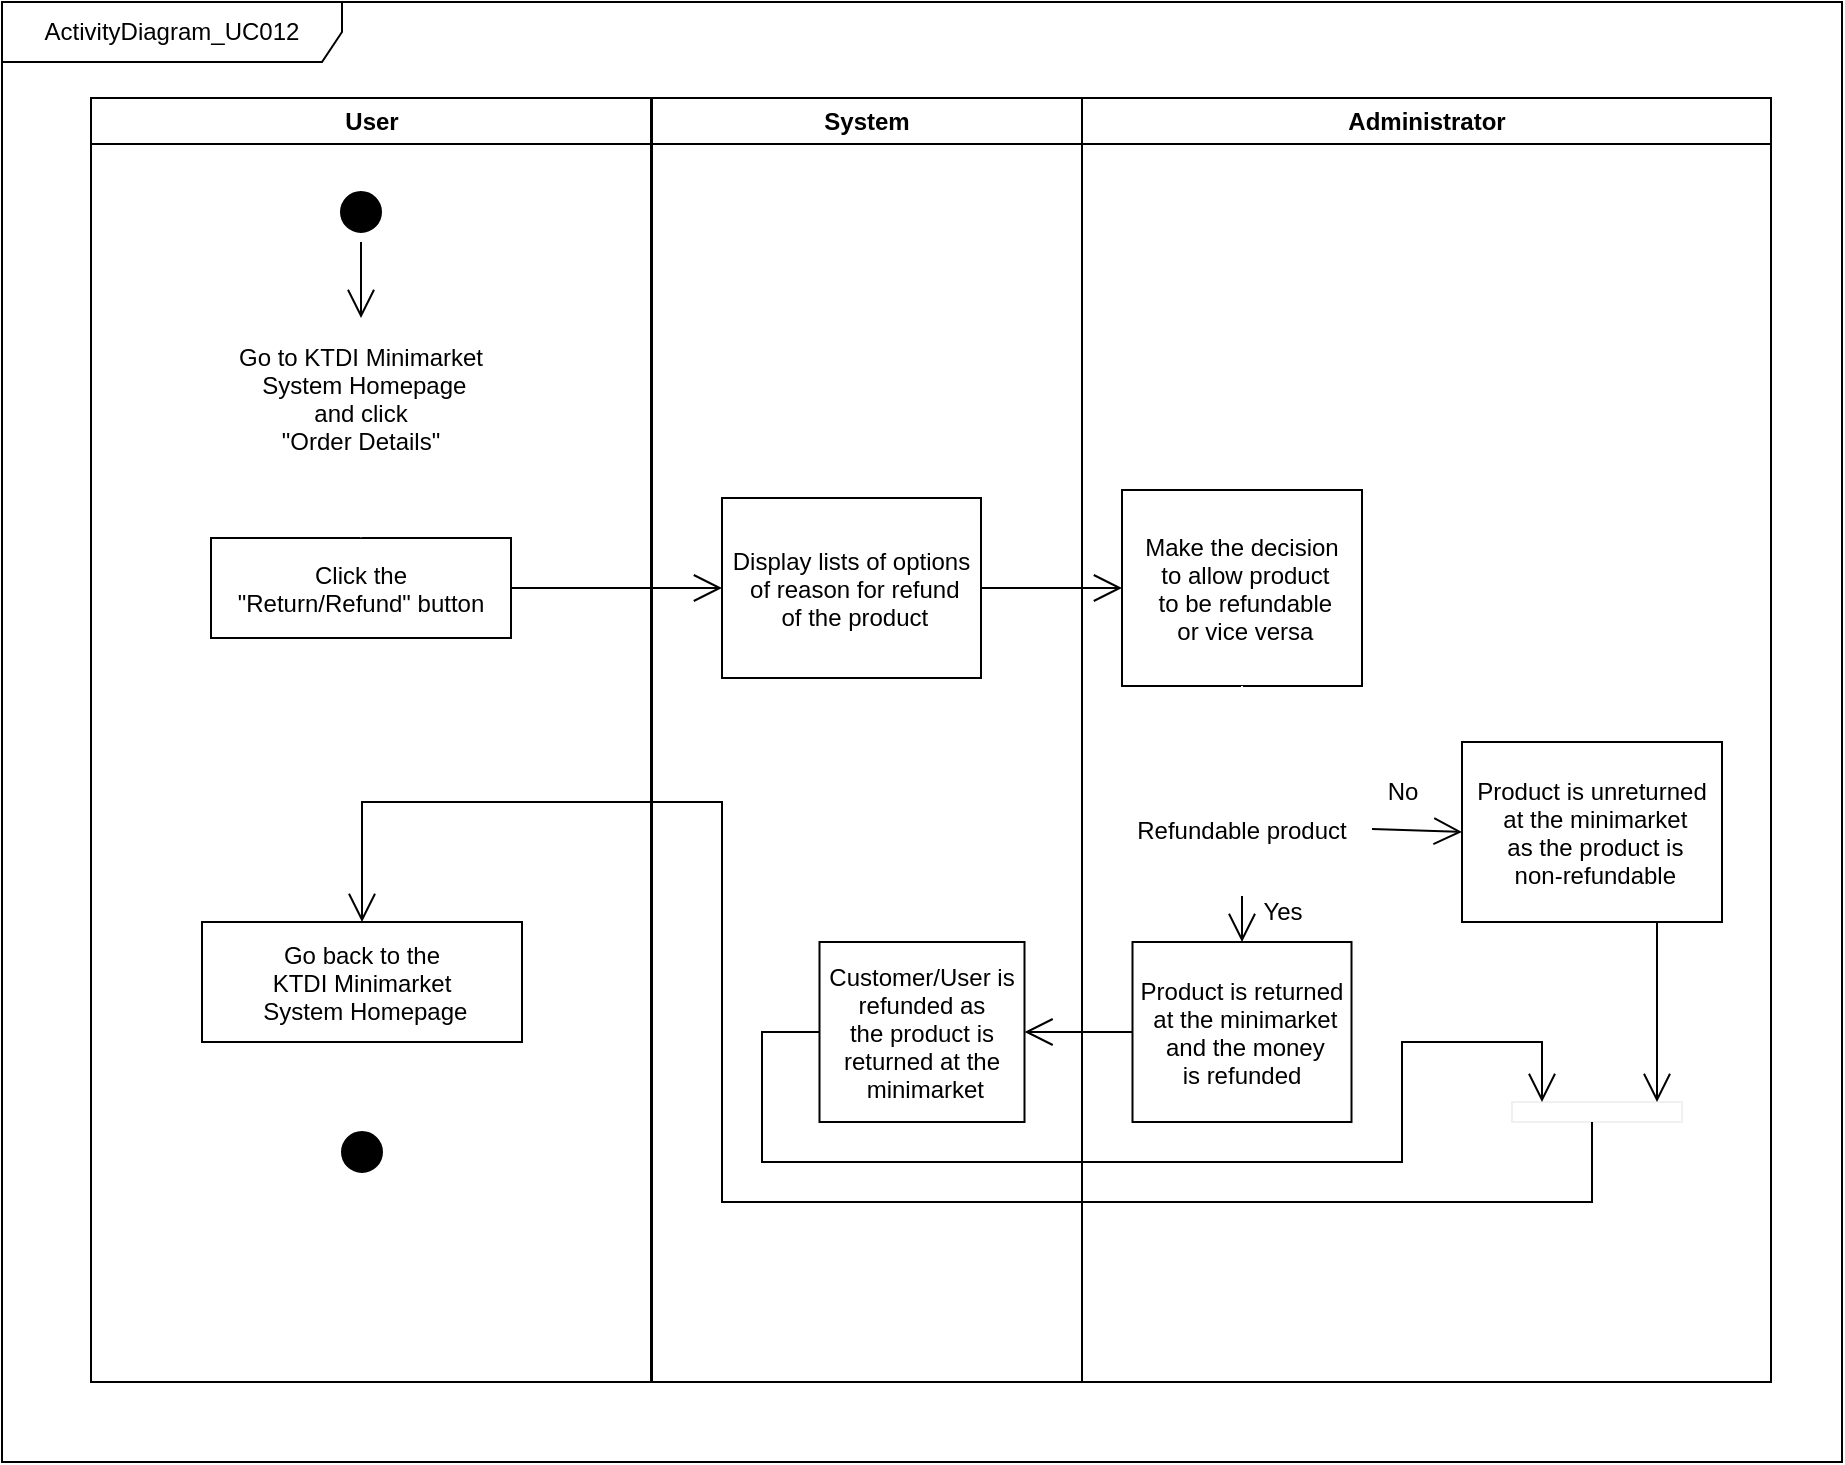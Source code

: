 <mxfile>
    <diagram name="Page-1" id="e7e014a7-5840-1c2e-5031-d8a46d1fe8dd">
        <mxGraphModel dx="832" dy="568" grid="1" gridSize="10" guides="1" tooltips="1" connect="1" arrows="1" fold="1" page="1" pageScale="1" pageWidth="1169" pageHeight="826" background="none" math="0" shadow="0">
            <root>
                <mxCell id="0"/>
                <mxCell id="1" parent="0"/>
                <mxCell id="2" value="User" style="swimlane;whiteSpace=wrap" parent="1" vertex="1">
                    <mxGeometry x="164.5" y="128" width="280" height="642" as="geometry"/>
                </mxCell>
                <mxCell id="5" value="" style="ellipse;shape=startState;fillColor=#000000;strokeColor=#FFFFFF;" parent="2" vertex="1">
                    <mxGeometry x="120" y="42" width="30" height="30" as="geometry"/>
                </mxCell>
                <mxCell id="7" value="Go to KTDI Minimarket&#10; System Homepage&#10;and click &#10;&quot;Order Details&quot;" style="strokeColor=#FFFFFF;" parent="2" vertex="1">
                    <mxGeometry x="60" y="110" width="150" height="80" as="geometry"/>
                </mxCell>
                <mxCell id="8" value="Click the&#10;&quot;Return/Refund&quot; button" style="" parent="2" vertex="1">
                    <mxGeometry x="60" y="220" width="150" height="50" as="geometry"/>
                </mxCell>
                <mxCell id="9" value="" style="endArrow=open;strokeColor=#FFFFFF;endFill=1;rounded=0" parent="2" source="7" target="8" edge="1">
                    <mxGeometry relative="1" as="geometry"/>
                </mxCell>
                <mxCell id="qjr2F4XpUvaXnPlqDPw9-71" value="" style="endArrow=open;endFill=1;endSize=12;html=1;rounded=0;exitX=0.5;exitY=1;exitDx=0;exitDy=0;" parent="2" source="5" target="7" edge="1">
                    <mxGeometry width="160" relative="1" as="geometry">
                        <mxPoint x="295.5" y="272" as="sourcePoint"/>
                        <mxPoint x="455.5" y="272" as="targetPoint"/>
                    </mxGeometry>
                </mxCell>
                <mxCell id="3" value="System" style="swimlane;whiteSpace=wrap" parent="1" vertex="1">
                    <mxGeometry x="445" y="128" width="215" height="642" as="geometry"/>
                </mxCell>
                <mxCell id="16" value="Display lists of options&#10; of reason for refund&#10; of the product" style="" parent="3" vertex="1">
                    <mxGeometry x="35" y="200" width="129.5" height="90" as="geometry"/>
                </mxCell>
                <mxCell id="4" value="Administrator" style="swimlane;whiteSpace=wrap" parent="1" vertex="1">
                    <mxGeometry x="660" y="128" width="344.5" height="642" as="geometry"/>
                </mxCell>
                <mxCell id="qjr2F4XpUvaXnPlqDPw9-41" value="&lt;font color=&quot;#000000&quot;&gt;ActivityDiagram_UC012&lt;/font&gt;" style="shape=umlFrame;whiteSpace=wrap;html=1;pointerEvents=0;width=170;height=30;fillColor=#FFFFFF;" parent="1" vertex="1">
                    <mxGeometry x="120" y="80" width="920" height="730" as="geometry"/>
                </mxCell>
                <mxCell id="15" value="Make the decision&#10; to allow product&#10; to be refundable&#10; or vice versa" style="" parent="1" vertex="1">
                    <mxGeometry x="680" y="324" width="120" height="98" as="geometry"/>
                </mxCell>
                <mxCell id="qjr2F4XpUvaXnPlqDPw9-49" value="" style="endArrow=open;endFill=1;endSize=12;html=1;rounded=0;entryX=0;entryY=0.5;entryDx=0;entryDy=0;exitX=1;exitY=0.5;exitDx=0;exitDy=0;" parent="1" source="16" target="15" edge="1">
                    <mxGeometry width="160" relative="1" as="geometry">
                        <mxPoint x="460" y="400" as="sourcePoint"/>
                        <mxPoint x="620" y="400" as="targetPoint"/>
                    </mxGeometry>
                </mxCell>
                <mxCell id="21" value="Refundable product" style="rhombus;fillColor=default;strokeColor=#FFFFFF;" parent="1" vertex="1">
                    <mxGeometry x="675" y="460" width="130" height="67" as="geometry"/>
                </mxCell>
                <mxCell id="24" value="" style="endArrow=open;strokeColor=#FFFFFF;endFill=1;rounded=0;exitX=0.5;exitY=1;exitDx=0;exitDy=0;entryX=0.5;entryY=0;entryDx=0;entryDy=0;" parent="1" source="15" target="21" edge="1">
                    <mxGeometry relative="1" as="geometry">
                        <mxPoint x="840" y="450" as="targetPoint"/>
                    </mxGeometry>
                </mxCell>
                <mxCell id="38" value="" style="ellipse;shape=endState;fillColor=#000000;strokeColor=#FFFFFF;" parent="1" vertex="1">
                    <mxGeometry x="285" y="640" width="30" height="30" as="geometry"/>
                </mxCell>
                <mxCell id="39" value="" style="endArrow=open;strokeColor=#FFFFFF;endFill=1;rounded=0" parent="1" source="33" target="38" edge="1">
                    <mxGeometry relative="1" as="geometry"/>
                </mxCell>
                <mxCell id="33" value="Go back to the&#10;KTDI Minimarket&#10; System Homepage" style="" parent="1" vertex="1">
                    <mxGeometry x="220" y="540" width="160" height="60" as="geometry"/>
                </mxCell>
                <mxCell id="qjr2F4XpUvaXnPlqDPw9-50" value="Product is returned&#10; at the minimarket&#10; and the money &#10;is refunded" style="" parent="1" vertex="1">
                    <mxGeometry x="685.25" y="550" width="109.5" height="90" as="geometry"/>
                </mxCell>
                <mxCell id="qjr2F4XpUvaXnPlqDPw9-52" value="Product is unreturned&#10; at the minimarket&#10; as the product is&#10; non-refundable" style="" parent="1" vertex="1">
                    <mxGeometry x="850" y="450" width="130" height="90" as="geometry"/>
                </mxCell>
                <mxCell id="qjr2F4XpUvaXnPlqDPw9-58" value="Yes" style="text;html=1;align=center;verticalAlign=middle;resizable=0;points=[];autosize=1;strokeColor=none;fillColor=none;" parent="1" vertex="1">
                    <mxGeometry x="740" y="520" width="40" height="30" as="geometry"/>
                </mxCell>
                <mxCell id="qjr2F4XpUvaXnPlqDPw9-60" value="" style="html=1;points=[];perimeter=orthogonalPerimeter;outlineConnect=0;targetShapes=umlLifeline;portConstraint=eastwest;newEdgeStyle={&quot;edgeStyle&quot;:&quot;elbowEdgeStyle&quot;,&quot;elbow&quot;:&quot;vertical&quot;,&quot;curved&quot;:0,&quot;rounded&quot;:0};strokeColor=#F0F0F0;fillColor=#FFFFFF;direction=south;" parent="1" vertex="1">
                    <mxGeometry x="875" y="630" width="85" height="10" as="geometry"/>
                </mxCell>
                <mxCell id="qjr2F4XpUvaXnPlqDPw9-64" value="" style="endArrow=open;endFill=1;endSize=12;html=1;rounded=0;entryX=1;entryY=0.5;entryDx=0;entryDy=0;exitX=0;exitY=0.5;exitDx=0;exitDy=0;" parent="1" source="qjr2F4XpUvaXnPlqDPw9-50" target="qjr2F4XpUvaXnPlqDPw9-72" edge="1">
                    <mxGeometry width="160" relative="1" as="geometry">
                        <mxPoint x="680" y="595" as="sourcePoint"/>
                        <mxPoint x="620" y="500" as="targetPoint"/>
                        <Array as="points"/>
                    </mxGeometry>
                </mxCell>
                <mxCell id="qjr2F4XpUvaXnPlqDPw9-66" value="" style="endArrow=open;endFill=1;endSize=12;html=1;rounded=0;entryX=0;entryY=0.5;entryDx=0;entryDy=0;exitX=1;exitY=0.5;exitDx=0;exitDy=0;" parent="1" source="21" target="qjr2F4XpUvaXnPlqDPw9-52" edge="1">
                    <mxGeometry width="160" relative="1" as="geometry">
                        <mxPoint x="460" y="500" as="sourcePoint"/>
                        <mxPoint x="620" y="500" as="targetPoint"/>
                    </mxGeometry>
                </mxCell>
                <mxCell id="qjr2F4XpUvaXnPlqDPw9-67" value="" style="endArrow=open;endFill=1;endSize=12;html=1;rounded=0;entryX=0.5;entryY=0;entryDx=0;entryDy=0;exitX=0.5;exitY=1;exitDx=0;exitDy=0;" parent="1" source="21" target="qjr2F4XpUvaXnPlqDPw9-50" edge="1">
                    <mxGeometry width="160" relative="1" as="geometry">
                        <mxPoint x="460" y="500" as="sourcePoint"/>
                        <mxPoint x="620" y="500" as="targetPoint"/>
                    </mxGeometry>
                </mxCell>
                <mxCell id="qjr2F4XpUvaXnPlqDPw9-68" value="No" style="text;html=1;align=center;verticalAlign=middle;resizable=0;points=[];autosize=1;strokeColor=none;fillColor=none;" parent="1" vertex="1">
                    <mxGeometry x="800" y="460" width="40" height="30" as="geometry"/>
                </mxCell>
                <mxCell id="qjr2F4XpUvaXnPlqDPw9-69" value="" style="endArrow=open;endFill=1;endSize=12;html=1;rounded=0;" parent="1" source="qjr2F4XpUvaXnPlqDPw9-60" target="33" edge="1">
                    <mxGeometry width="160" relative="1" as="geometry">
                        <mxPoint x="460" y="500" as="sourcePoint"/>
                        <mxPoint x="620" y="500" as="targetPoint"/>
                        <Array as="points">
                            <mxPoint x="915" y="680"/>
                            <mxPoint x="480" y="680"/>
                            <mxPoint x="480" y="480"/>
                            <mxPoint x="300" y="480"/>
                        </Array>
                    </mxGeometry>
                </mxCell>
                <mxCell id="qjr2F4XpUvaXnPlqDPw9-70" value="" style="endArrow=open;endFill=1;endSize=12;html=1;rounded=0;exitX=1;exitY=0.5;exitDx=0;exitDy=0;entryX=0;entryY=0.5;entryDx=0;entryDy=0;" parent="1" source="8" target="16" edge="1">
                    <mxGeometry width="160" relative="1" as="geometry">
                        <mxPoint x="460" y="400" as="sourcePoint"/>
                        <mxPoint x="620" y="400" as="targetPoint"/>
                    </mxGeometry>
                </mxCell>
                <mxCell id="qjr2F4XpUvaXnPlqDPw9-72" value="Customer/User is &#10;refunded as &#10;the product is &#10;returned at the&#10; minimarket" style="" parent="1" vertex="1">
                    <mxGeometry x="528.75" y="550" width="102.5" height="90" as="geometry"/>
                </mxCell>
                <mxCell id="qjr2F4XpUvaXnPlqDPw9-73" value="" style="endArrow=open;endFill=1;endSize=12;html=1;rounded=0;exitX=0;exitY=0.5;exitDx=0;exitDy=0;" parent="1" source="qjr2F4XpUvaXnPlqDPw9-72" target="qjr2F4XpUvaXnPlqDPw9-60" edge="1">
                    <mxGeometry width="160" relative="1" as="geometry">
                        <mxPoint x="460" y="500" as="sourcePoint"/>
                        <mxPoint x="620" y="500" as="targetPoint"/>
                        <Array as="points">
                            <mxPoint x="500" y="595"/>
                            <mxPoint x="500" y="660"/>
                            <mxPoint x="820" y="660"/>
                            <mxPoint x="820" y="600"/>
                            <mxPoint x="890" y="600"/>
                        </Array>
                    </mxGeometry>
                </mxCell>
                <mxCell id="qjr2F4XpUvaXnPlqDPw9-74" value="" style="endArrow=open;endFill=1;endSize=12;html=1;rounded=0;exitX=0.75;exitY=1;exitDx=0;exitDy=0;" parent="1" source="qjr2F4XpUvaXnPlqDPw9-52" target="qjr2F4XpUvaXnPlqDPw9-60" edge="1">
                    <mxGeometry width="160" relative="1" as="geometry">
                        <mxPoint x="460" y="500" as="sourcePoint"/>
                        <mxPoint x="620" y="500" as="targetPoint"/>
                    </mxGeometry>
                </mxCell>
            </root>
        </mxGraphModel>
    </diagram>
</mxfile>